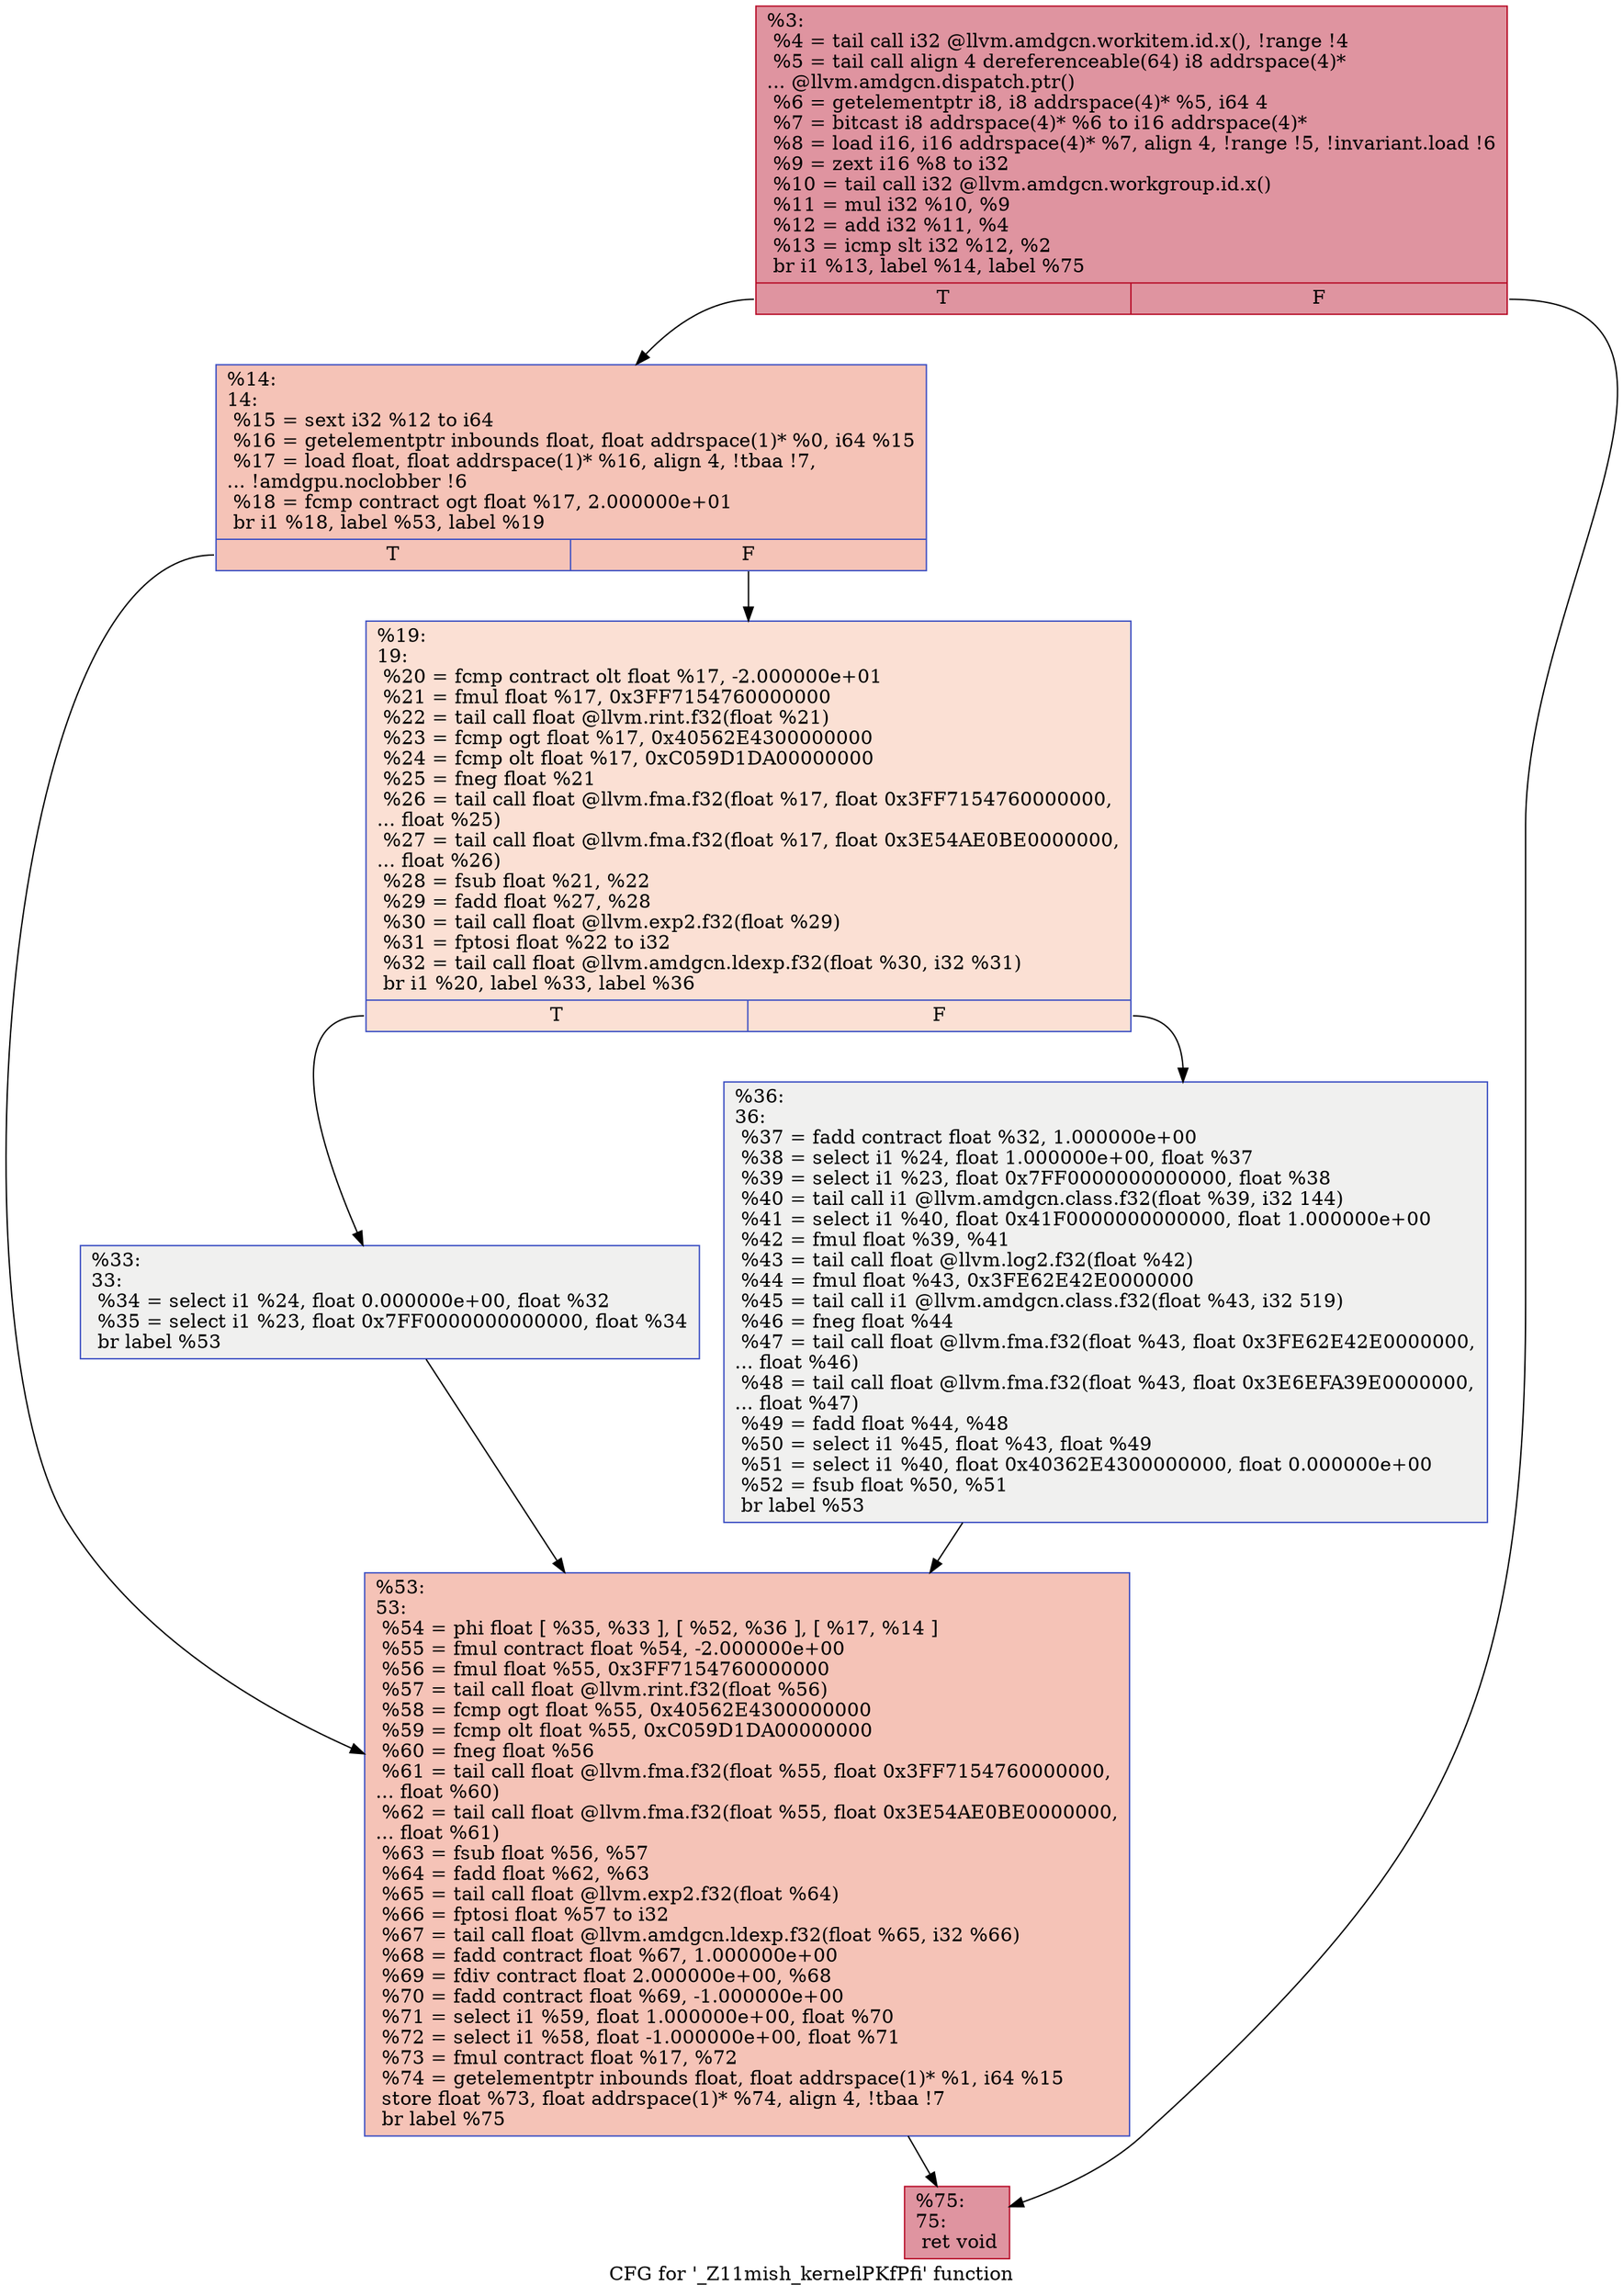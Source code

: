 digraph "CFG for '_Z11mish_kernelPKfPfi' function" {
	label="CFG for '_Z11mish_kernelPKfPfi' function";

	Node0x48a6f40 [shape=record,color="#b70d28ff", style=filled, fillcolor="#b70d2870",label="{%3:\l  %4 = tail call i32 @llvm.amdgcn.workitem.id.x(), !range !4\l  %5 = tail call align 4 dereferenceable(64) i8 addrspace(4)*\l... @llvm.amdgcn.dispatch.ptr()\l  %6 = getelementptr i8, i8 addrspace(4)* %5, i64 4\l  %7 = bitcast i8 addrspace(4)* %6 to i16 addrspace(4)*\l  %8 = load i16, i16 addrspace(4)* %7, align 4, !range !5, !invariant.load !6\l  %9 = zext i16 %8 to i32\l  %10 = tail call i32 @llvm.amdgcn.workgroup.id.x()\l  %11 = mul i32 %10, %9\l  %12 = add i32 %11, %4\l  %13 = icmp slt i32 %12, %2\l  br i1 %13, label %14, label %75\l|{<s0>T|<s1>F}}"];
	Node0x48a6f40:s0 -> Node0x48a8e10;
	Node0x48a6f40:s1 -> Node0x48a8ea0;
	Node0x48a8e10 [shape=record,color="#3d50c3ff", style=filled, fillcolor="#e8765c70",label="{%14:\l14:                                               \l  %15 = sext i32 %12 to i64\l  %16 = getelementptr inbounds float, float addrspace(1)* %0, i64 %15\l  %17 = load float, float addrspace(1)* %16, align 4, !tbaa !7,\l... !amdgpu.noclobber !6\l  %18 = fcmp contract ogt float %17, 2.000000e+01\l  br i1 %18, label %53, label %19\l|{<s0>T|<s1>F}}"];
	Node0x48a8e10:s0 -> Node0x48aa4a0;
	Node0x48a8e10:s1 -> Node0x48aa530;
	Node0x48aa530 [shape=record,color="#3d50c3ff", style=filled, fillcolor="#f7b99e70",label="{%19:\l19:                                               \l  %20 = fcmp contract olt float %17, -2.000000e+01\l  %21 = fmul float %17, 0x3FF7154760000000\l  %22 = tail call float @llvm.rint.f32(float %21)\l  %23 = fcmp ogt float %17, 0x40562E4300000000\l  %24 = fcmp olt float %17, 0xC059D1DA00000000\l  %25 = fneg float %21\l  %26 = tail call float @llvm.fma.f32(float %17, float 0x3FF7154760000000,\l... float %25)\l  %27 = tail call float @llvm.fma.f32(float %17, float 0x3E54AE0BE0000000,\l... float %26)\l  %28 = fsub float %21, %22\l  %29 = fadd float %27, %28\l  %30 = tail call float @llvm.exp2.f32(float %29)\l  %31 = fptosi float %22 to i32\l  %32 = tail call float @llvm.amdgcn.ldexp.f32(float %30, i32 %31)\l  br i1 %20, label %33, label %36\l|{<s0>T|<s1>F}}"];
	Node0x48aa530:s0 -> Node0x48a90f0;
	Node0x48aa530:s1 -> Node0x48a9180;
	Node0x48a90f0 [shape=record,color="#3d50c3ff", style=filled, fillcolor="#dedcdb70",label="{%33:\l33:                                               \l  %34 = select i1 %24, float 0.000000e+00, float %32\l  %35 = select i1 %23, float 0x7FF0000000000000, float %34\l  br label %53\l}"];
	Node0x48a90f0 -> Node0x48aa4a0;
	Node0x48a9180 [shape=record,color="#3d50c3ff", style=filled, fillcolor="#dedcdb70",label="{%36:\l36:                                               \l  %37 = fadd contract float %32, 1.000000e+00\l  %38 = select i1 %24, float 1.000000e+00, float %37\l  %39 = select i1 %23, float 0x7FF0000000000000, float %38\l  %40 = tail call i1 @llvm.amdgcn.class.f32(float %39, i32 144)\l  %41 = select i1 %40, float 0x41F0000000000000, float 1.000000e+00\l  %42 = fmul float %39, %41\l  %43 = tail call float @llvm.log2.f32(float %42)\l  %44 = fmul float %43, 0x3FE62E42E0000000\l  %45 = tail call i1 @llvm.amdgcn.class.f32(float %43, i32 519)\l  %46 = fneg float %44\l  %47 = tail call float @llvm.fma.f32(float %43, float 0x3FE62E42E0000000,\l... float %46)\l  %48 = tail call float @llvm.fma.f32(float %43, float 0x3E6EFA39E0000000,\l... float %47)\l  %49 = fadd float %44, %48\l  %50 = select i1 %45, float %43, float %49\l  %51 = select i1 %40, float 0x40362E4300000000, float 0.000000e+00\l  %52 = fsub float %50, %51\l  br label %53\l}"];
	Node0x48a9180 -> Node0x48aa4a0;
	Node0x48aa4a0 [shape=record,color="#3d50c3ff", style=filled, fillcolor="#e8765c70",label="{%53:\l53:                                               \l  %54 = phi float [ %35, %33 ], [ %52, %36 ], [ %17, %14 ]\l  %55 = fmul contract float %54, -2.000000e+00\l  %56 = fmul float %55, 0x3FF7154760000000\l  %57 = tail call float @llvm.rint.f32(float %56)\l  %58 = fcmp ogt float %55, 0x40562E4300000000\l  %59 = fcmp olt float %55, 0xC059D1DA00000000\l  %60 = fneg float %56\l  %61 = tail call float @llvm.fma.f32(float %55, float 0x3FF7154760000000,\l... float %60)\l  %62 = tail call float @llvm.fma.f32(float %55, float 0x3E54AE0BE0000000,\l... float %61)\l  %63 = fsub float %56, %57\l  %64 = fadd float %62, %63\l  %65 = tail call float @llvm.exp2.f32(float %64)\l  %66 = fptosi float %57 to i32\l  %67 = tail call float @llvm.amdgcn.ldexp.f32(float %65, i32 %66)\l  %68 = fadd contract float %67, 1.000000e+00\l  %69 = fdiv contract float 2.000000e+00, %68\l  %70 = fadd contract float %69, -1.000000e+00\l  %71 = select i1 %59, float 1.000000e+00, float %70\l  %72 = select i1 %58, float -1.000000e+00, float %71\l  %73 = fmul contract float %17, %72\l  %74 = getelementptr inbounds float, float addrspace(1)* %1, i64 %15\l  store float %73, float addrspace(1)* %74, align 4, !tbaa !7\l  br label %75\l}"];
	Node0x48aa4a0 -> Node0x48a8ea0;
	Node0x48a8ea0 [shape=record,color="#b70d28ff", style=filled, fillcolor="#b70d2870",label="{%75:\l75:                                               \l  ret void\l}"];
}
